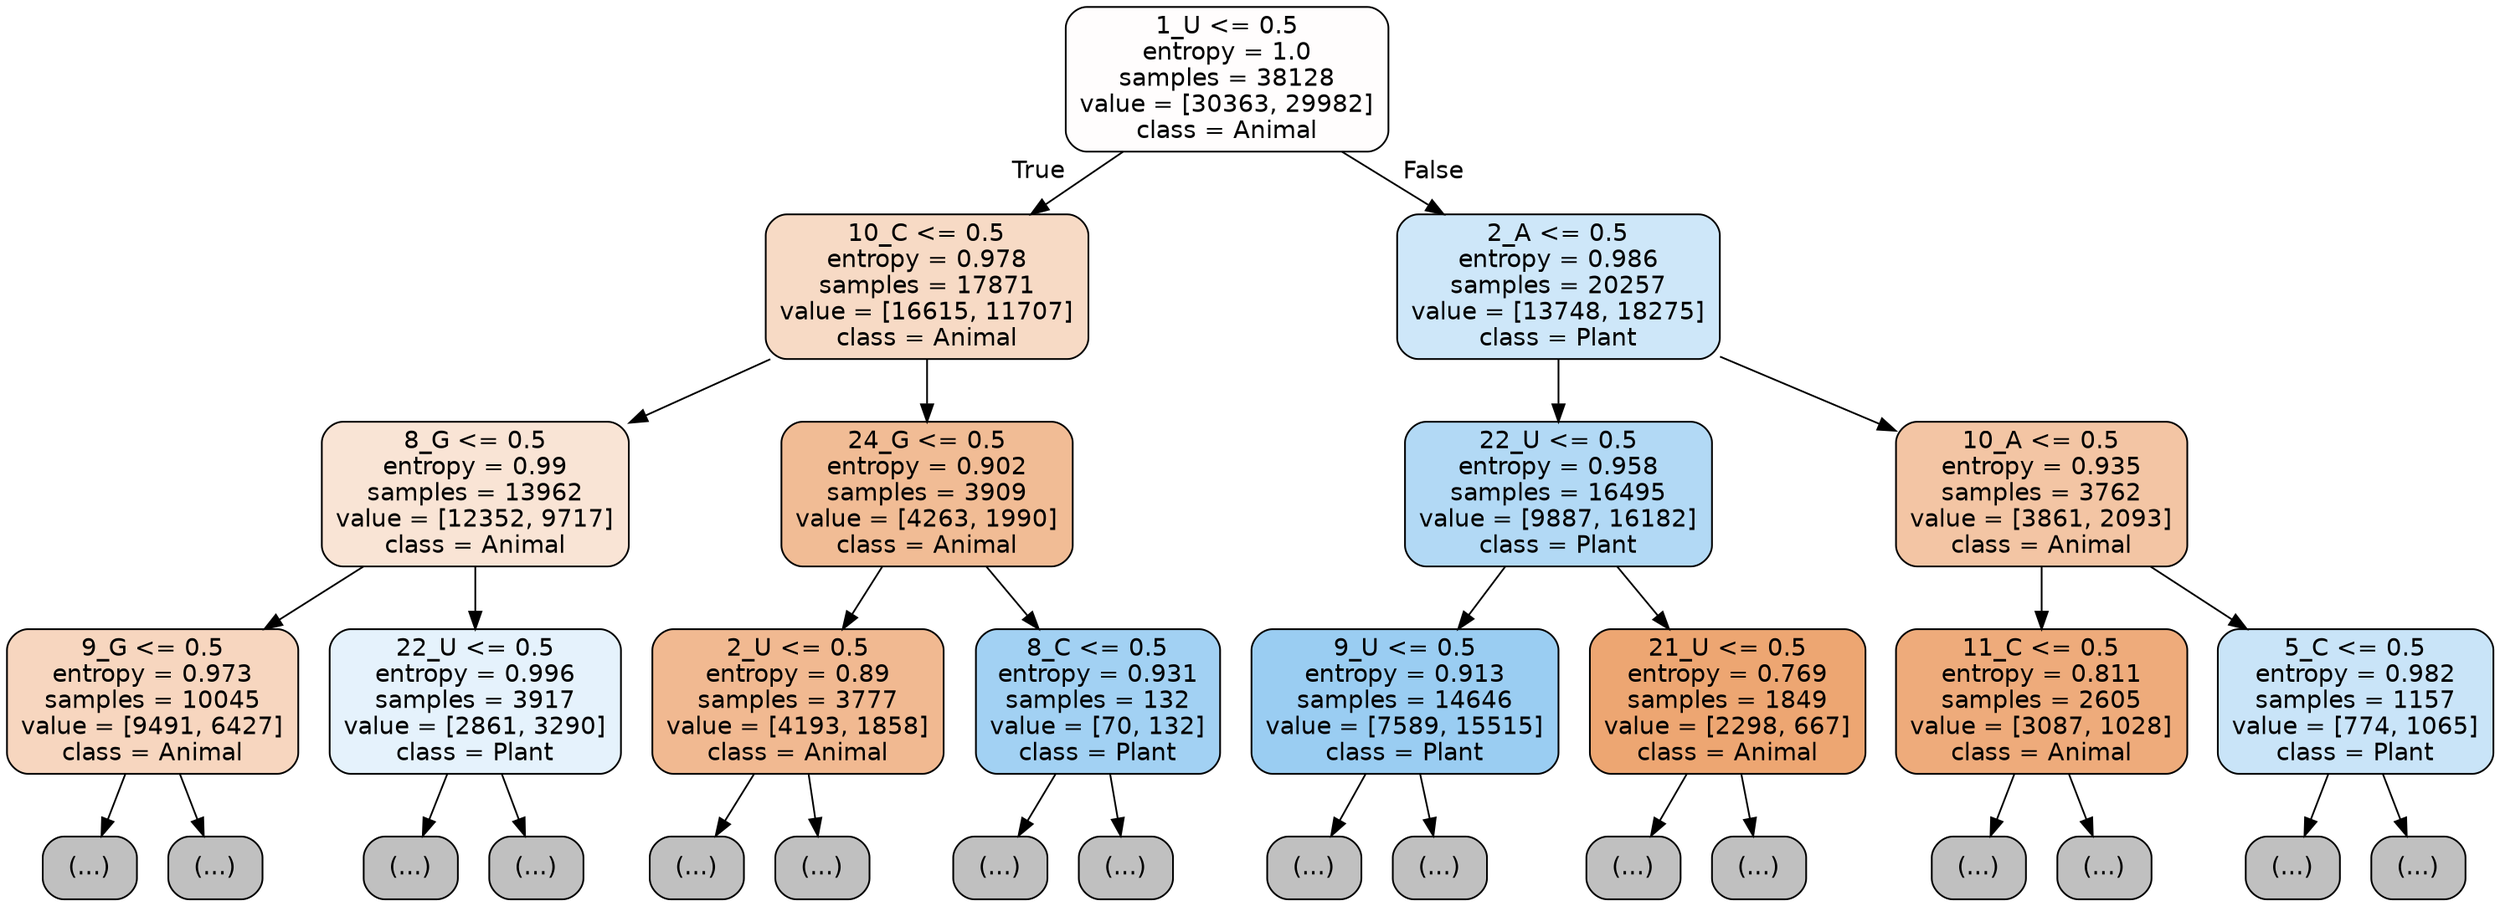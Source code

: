 digraph Tree {
node [shape=box, style="filled, rounded", color="black", fontname="helvetica"] ;
edge [fontname="helvetica"] ;
0 [label="1_U <= 0.5\nentropy = 1.0\nsamples = 38128\nvalue = [30363, 29982]\nclass = Animal", fillcolor="#fffdfd"] ;
1 [label="10_C <= 0.5\nentropy = 0.978\nsamples = 17871\nvalue = [16615, 11707]\nclass = Animal", fillcolor="#f7dac5"] ;
0 -> 1 [labeldistance=2.5, labelangle=45, headlabel="True"] ;
2 [label="8_G <= 0.5\nentropy = 0.99\nsamples = 13962\nvalue = [12352, 9717]\nclass = Animal", fillcolor="#f9e4d5"] ;
1 -> 2 ;
3 [label="9_G <= 0.5\nentropy = 0.973\nsamples = 10045\nvalue = [9491, 6427]\nclass = Animal", fillcolor="#f7d6bf"] ;
2 -> 3 ;
4 [label="(...)", fillcolor="#C0C0C0"] ;
3 -> 4 ;
4109 [label="(...)", fillcolor="#C0C0C0"] ;
3 -> 4109 ;
5584 [label="22_U <= 0.5\nentropy = 0.996\nsamples = 3917\nvalue = [2861, 3290]\nclass = Plant", fillcolor="#e5f2fc"] ;
2 -> 5584 ;
5585 [label="(...)", fillcolor="#C0C0C0"] ;
5584 -> 5585 ;
7328 [label="(...)", fillcolor="#C0C0C0"] ;
5584 -> 7328 ;
7509 [label="24_G <= 0.5\nentropy = 0.902\nsamples = 3909\nvalue = [4263, 1990]\nclass = Animal", fillcolor="#f1bc95"] ;
1 -> 7509 ;
7510 [label="2_U <= 0.5\nentropy = 0.89\nsamples = 3777\nvalue = [4193, 1858]\nclass = Animal", fillcolor="#f1b991"] ;
7509 -> 7510 ;
7511 [label="(...)", fillcolor="#C0C0C0"] ;
7510 -> 7511 ;
9050 [label="(...)", fillcolor="#C0C0C0"] ;
7510 -> 9050 ;
9565 [label="8_C <= 0.5\nentropy = 0.931\nsamples = 132\nvalue = [70, 132]\nclass = Plant", fillcolor="#a2d1f3"] ;
7509 -> 9565 ;
9566 [label="(...)", fillcolor="#C0C0C0"] ;
9565 -> 9566 ;
9619 [label="(...)", fillcolor="#C0C0C0"] ;
9565 -> 9619 ;
9636 [label="2_A <= 0.5\nentropy = 0.986\nsamples = 20257\nvalue = [13748, 18275]\nclass = Plant", fillcolor="#cee7f9"] ;
0 -> 9636 [labeldistance=2.5, labelangle=-45, headlabel="False"] ;
9637 [label="22_U <= 0.5\nentropy = 0.958\nsamples = 16495\nvalue = [9887, 16182]\nclass = Plant", fillcolor="#b2d9f5"] ;
9636 -> 9637 ;
9638 [label="9_U <= 0.5\nentropy = 0.913\nsamples = 14646\nvalue = [7589, 15515]\nclass = Plant", fillcolor="#9acdf2"] ;
9637 -> 9638 ;
9639 [label="(...)", fillcolor="#C0C0C0"] ;
9638 -> 9639 ;
13394 [label="(...)", fillcolor="#C0C0C0"] ;
9638 -> 13394 ;
14959 [label="21_U <= 0.5\nentropy = 0.769\nsamples = 1849\nvalue = [2298, 667]\nclass = Animal", fillcolor="#eda672"] ;
9637 -> 14959 ;
14960 [label="(...)", fillcolor="#C0C0C0"] ;
14959 -> 14960 ;
15543 [label="(...)", fillcolor="#C0C0C0"] ;
14959 -> 15543 ;
15726 [label="10_A <= 0.5\nentropy = 0.935\nsamples = 3762\nvalue = [3861, 2093]\nclass = Animal", fillcolor="#f3c5a4"] ;
9636 -> 15726 ;
15727 [label="11_C <= 0.5\nentropy = 0.811\nsamples = 2605\nvalue = [3087, 1028]\nclass = Animal", fillcolor="#eeab7b"] ;
15726 -> 15727 ;
15728 [label="(...)", fillcolor="#C0C0C0"] ;
15727 -> 15728 ;
16573 [label="(...)", fillcolor="#C0C0C0"] ;
15727 -> 16573 ;
16812 [label="5_C <= 0.5\nentropy = 0.982\nsamples = 1157\nvalue = [774, 1065]\nclass = Plant", fillcolor="#c9e4f8"] ;
15726 -> 16812 ;
16813 [label="(...)", fillcolor="#C0C0C0"] ;
16812 -> 16813 ;
17116 [label="(...)", fillcolor="#C0C0C0"] ;
16812 -> 17116 ;
}